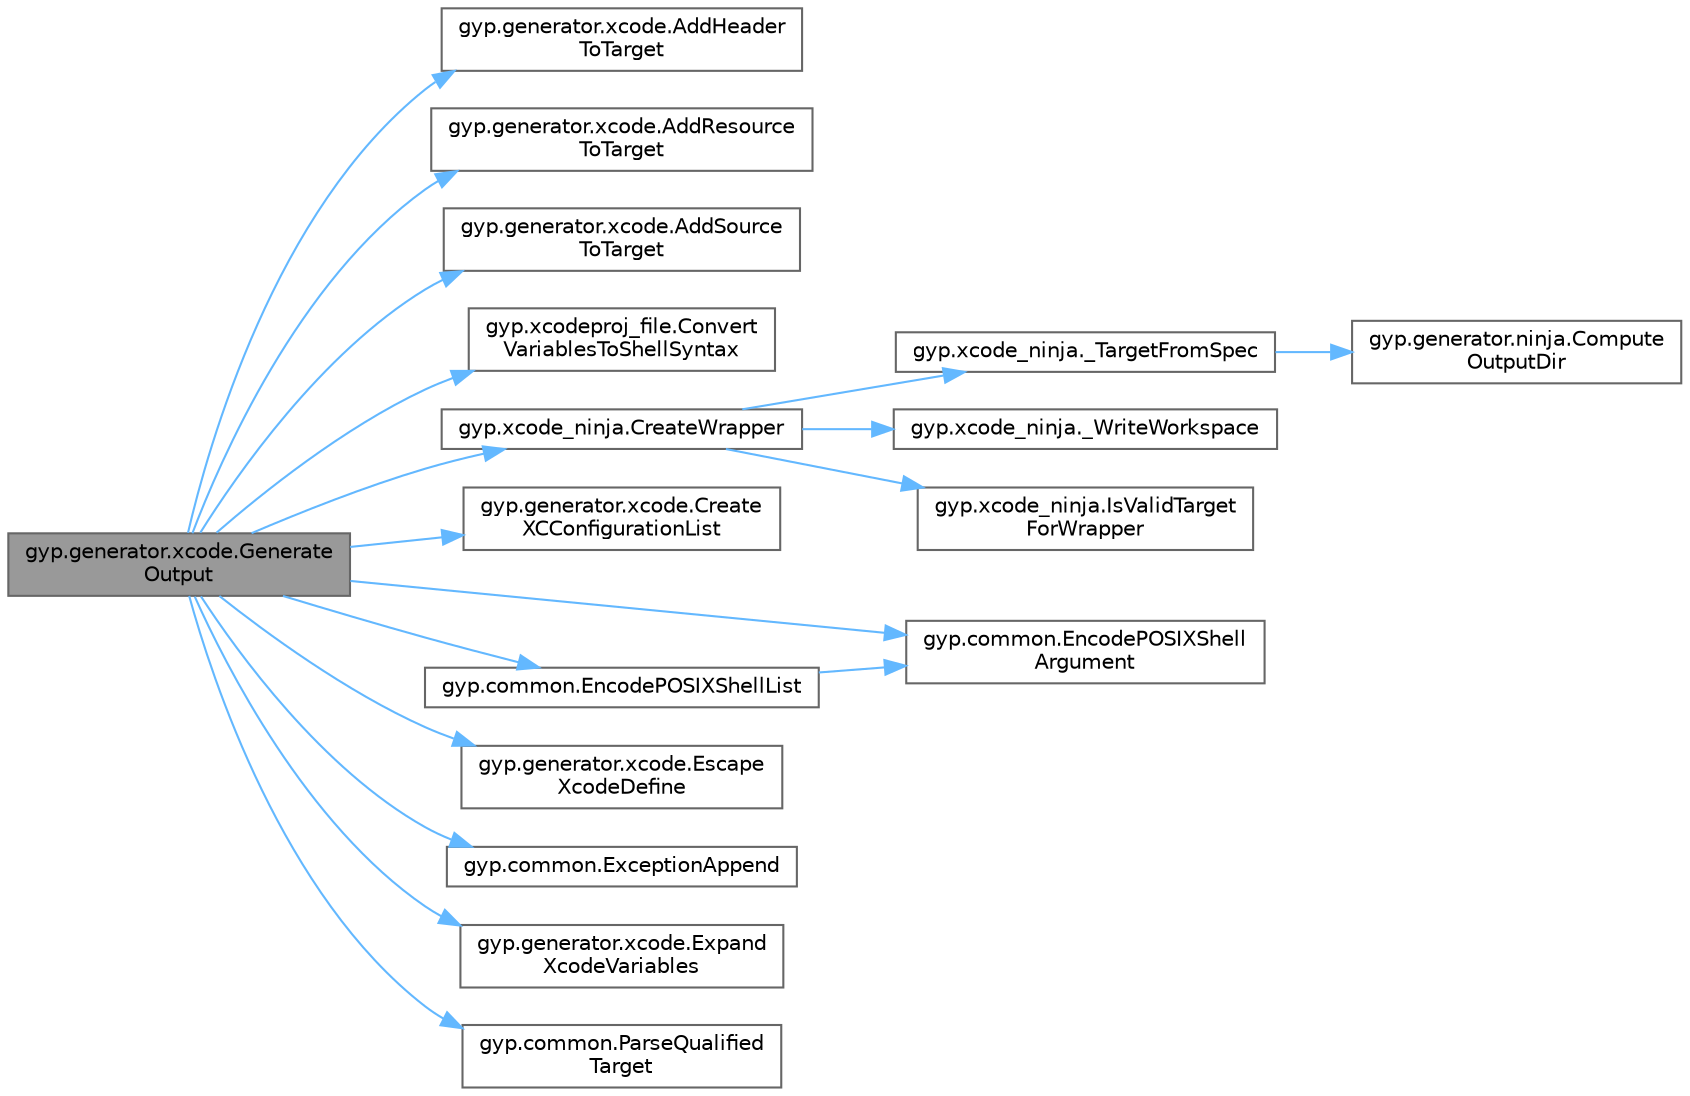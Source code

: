 digraph "gyp.generator.xcode.GenerateOutput"
{
 // LATEX_PDF_SIZE
  bgcolor="transparent";
  edge [fontname=Helvetica,fontsize=10,labelfontname=Helvetica,labelfontsize=10];
  node [fontname=Helvetica,fontsize=10,shape=box,height=0.2,width=0.4];
  rankdir="LR";
  Node1 [id="Node000001",label="gyp.generator.xcode.Generate\lOutput",height=0.2,width=0.4,color="gray40", fillcolor="grey60", style="filled", fontcolor="black",tooltip=" "];
  Node1 -> Node2 [id="edge1_Node000001_Node000002",color="steelblue1",style="solid",tooltip=" "];
  Node2 [id="Node000002",label="gyp.generator.xcode.AddHeader\lToTarget",height=0.2,width=0.4,color="grey40", fillcolor="white", style="filled",URL="$namespacegyp_1_1generator_1_1xcode.html#a9d2e01f23f42d5cfb72bf5b0a2e31b8a",tooltip=" "];
  Node1 -> Node3 [id="edge2_Node000001_Node000003",color="steelblue1",style="solid",tooltip=" "];
  Node3 [id="Node000003",label="gyp.generator.xcode.AddResource\lToTarget",height=0.2,width=0.4,color="grey40", fillcolor="white", style="filled",URL="$namespacegyp_1_1generator_1_1xcode.html#aff51a25532f966c0a275087f3a61605d",tooltip=" "];
  Node1 -> Node4 [id="edge3_Node000001_Node000004",color="steelblue1",style="solid",tooltip=" "];
  Node4 [id="Node000004",label="gyp.generator.xcode.AddSource\lToTarget",height=0.2,width=0.4,color="grey40", fillcolor="white", style="filled",URL="$namespacegyp_1_1generator_1_1xcode.html#a3fb04315342c74bddae9038872f7a1bb",tooltip=" "];
  Node1 -> Node5 [id="edge4_Node000001_Node000005",color="steelblue1",style="solid",tooltip=" "];
  Node5 [id="Node000005",label="gyp.xcodeproj_file.Convert\lVariablesToShellSyntax",height=0.2,width=0.4,color="grey40", fillcolor="white", style="filled",URL="$namespacegyp_1_1xcodeproj__file.html#a3948b5389e8d7f62e6812b6af839de4f",tooltip=" "];
  Node1 -> Node6 [id="edge5_Node000001_Node000006",color="steelblue1",style="solid",tooltip=" "];
  Node6 [id="Node000006",label="gyp.xcode_ninja.CreateWrapper",height=0.2,width=0.4,color="grey40", fillcolor="white", style="filled",URL="$namespacegyp_1_1xcode__ninja.html#ab6307d8e6c19f93e77b08334eb41ca41",tooltip=" "];
  Node6 -> Node7 [id="edge6_Node000006_Node000007",color="steelblue1",style="solid",tooltip=" "];
  Node7 [id="Node000007",label="gyp.xcode_ninja._TargetFromSpec",height=0.2,width=0.4,color="grey40", fillcolor="white", style="filled",URL="$namespacegyp_1_1xcode__ninja.html#ab1430fbd4d4ee7b4f1216f82bdb1b8ea",tooltip=" "];
  Node7 -> Node8 [id="edge7_Node000007_Node000008",color="steelblue1",style="solid",tooltip=" "];
  Node8 [id="Node000008",label="gyp.generator.ninja.Compute\lOutputDir",height=0.2,width=0.4,color="grey40", fillcolor="white", style="filled",URL="$namespacegyp_1_1generator_1_1ninja.html#a7c1f50d1b8493a9c6b2f7ce07ef4bb2b",tooltip=" "];
  Node6 -> Node9 [id="edge8_Node000006_Node000009",color="steelblue1",style="solid",tooltip=" "];
  Node9 [id="Node000009",label="gyp.xcode_ninja._WriteWorkspace",height=0.2,width=0.4,color="grey40", fillcolor="white", style="filled",URL="$namespacegyp_1_1xcode__ninja.html#a50d26b6057f1df48e64b9884213d61c2",tooltip=" "];
  Node6 -> Node10 [id="edge9_Node000006_Node000010",color="steelblue1",style="solid",tooltip=" "];
  Node10 [id="Node000010",label="gyp.xcode_ninja.IsValidTarget\lForWrapper",height=0.2,width=0.4,color="grey40", fillcolor="white", style="filled",URL="$namespacegyp_1_1xcode__ninja.html#a68b5ab659fcb19a3231cf41e7bd02cb2",tooltip=" "];
  Node1 -> Node11 [id="edge10_Node000001_Node000011",color="steelblue1",style="solid",tooltip=" "];
  Node11 [id="Node000011",label="gyp.generator.xcode.Create\lXCConfigurationList",height=0.2,width=0.4,color="grey40", fillcolor="white", style="filled",URL="$namespacegyp_1_1generator_1_1xcode.html#a051e5bb554c370f9e2a35418dacb95e4",tooltip=" "];
  Node1 -> Node12 [id="edge11_Node000001_Node000012",color="steelblue1",style="solid",tooltip=" "];
  Node12 [id="Node000012",label="gyp.common.EncodePOSIXShell\lArgument",height=0.2,width=0.4,color="grey40", fillcolor="white", style="filled",URL="$namespacegyp_1_1common.html#a2e45d4d865602a9046dc070c5545e87b",tooltip=" "];
  Node1 -> Node13 [id="edge12_Node000001_Node000013",color="steelblue1",style="solid",tooltip=" "];
  Node13 [id="Node000013",label="gyp.common.EncodePOSIXShellList",height=0.2,width=0.4,color="grey40", fillcolor="white", style="filled",URL="$namespacegyp_1_1common.html#a1681405bb09a2eda416079b3ed7de917",tooltip=" "];
  Node13 -> Node12 [id="edge13_Node000013_Node000012",color="steelblue1",style="solid",tooltip=" "];
  Node1 -> Node14 [id="edge14_Node000001_Node000014",color="steelblue1",style="solid",tooltip=" "];
  Node14 [id="Node000014",label="gyp.generator.xcode.Escape\lXcodeDefine",height=0.2,width=0.4,color="grey40", fillcolor="white", style="filled",URL="$namespacegyp_1_1generator_1_1xcode.html#aef2be8a048bb1cd0968d42fb450a639f",tooltip=" "];
  Node1 -> Node15 [id="edge15_Node000001_Node000015",color="steelblue1",style="solid",tooltip=" "];
  Node15 [id="Node000015",label="gyp.common.ExceptionAppend",height=0.2,width=0.4,color="grey40", fillcolor="white", style="filled",URL="$namespacegyp_1_1common.html#ae6fb1d829b57935daeda1b046ca11ccc",tooltip=" "];
  Node1 -> Node16 [id="edge16_Node000001_Node000016",color="steelblue1",style="solid",tooltip=" "];
  Node16 [id="Node000016",label="gyp.generator.xcode.Expand\lXcodeVariables",height=0.2,width=0.4,color="grey40", fillcolor="white", style="filled",URL="$namespacegyp_1_1generator_1_1xcode.html#a03d038db9c7f02813f66f4196bbc7d6b",tooltip=" "];
  Node1 -> Node17 [id="edge17_Node000001_Node000017",color="steelblue1",style="solid",tooltip=" "];
  Node17 [id="Node000017",label="gyp.common.ParseQualified\lTarget",height=0.2,width=0.4,color="grey40", fillcolor="white", style="filled",URL="$namespacegyp_1_1common.html#a51180f038e57ff79c30f6231d1d7958f",tooltip=" "];
}
